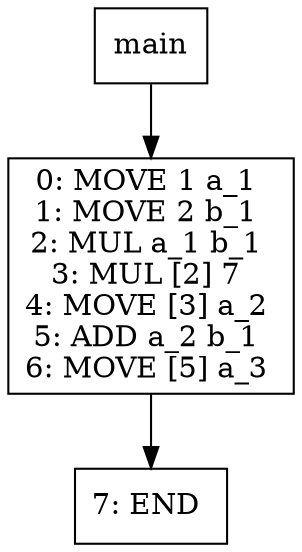 digraph test021 {
node [shape=box]
1[label="main"]
1 -> 3
3[label="0: MOVE 1 a_1 
1: MOVE 2 b_1 
2: MUL a_1 b_1 
3: MUL [2] 7 
4: MOVE [3] a_2 
5: ADD a_2 b_1 
6: MOVE [5] a_3 
"]
3 -> 7
7[label="7: END 
"]
}
